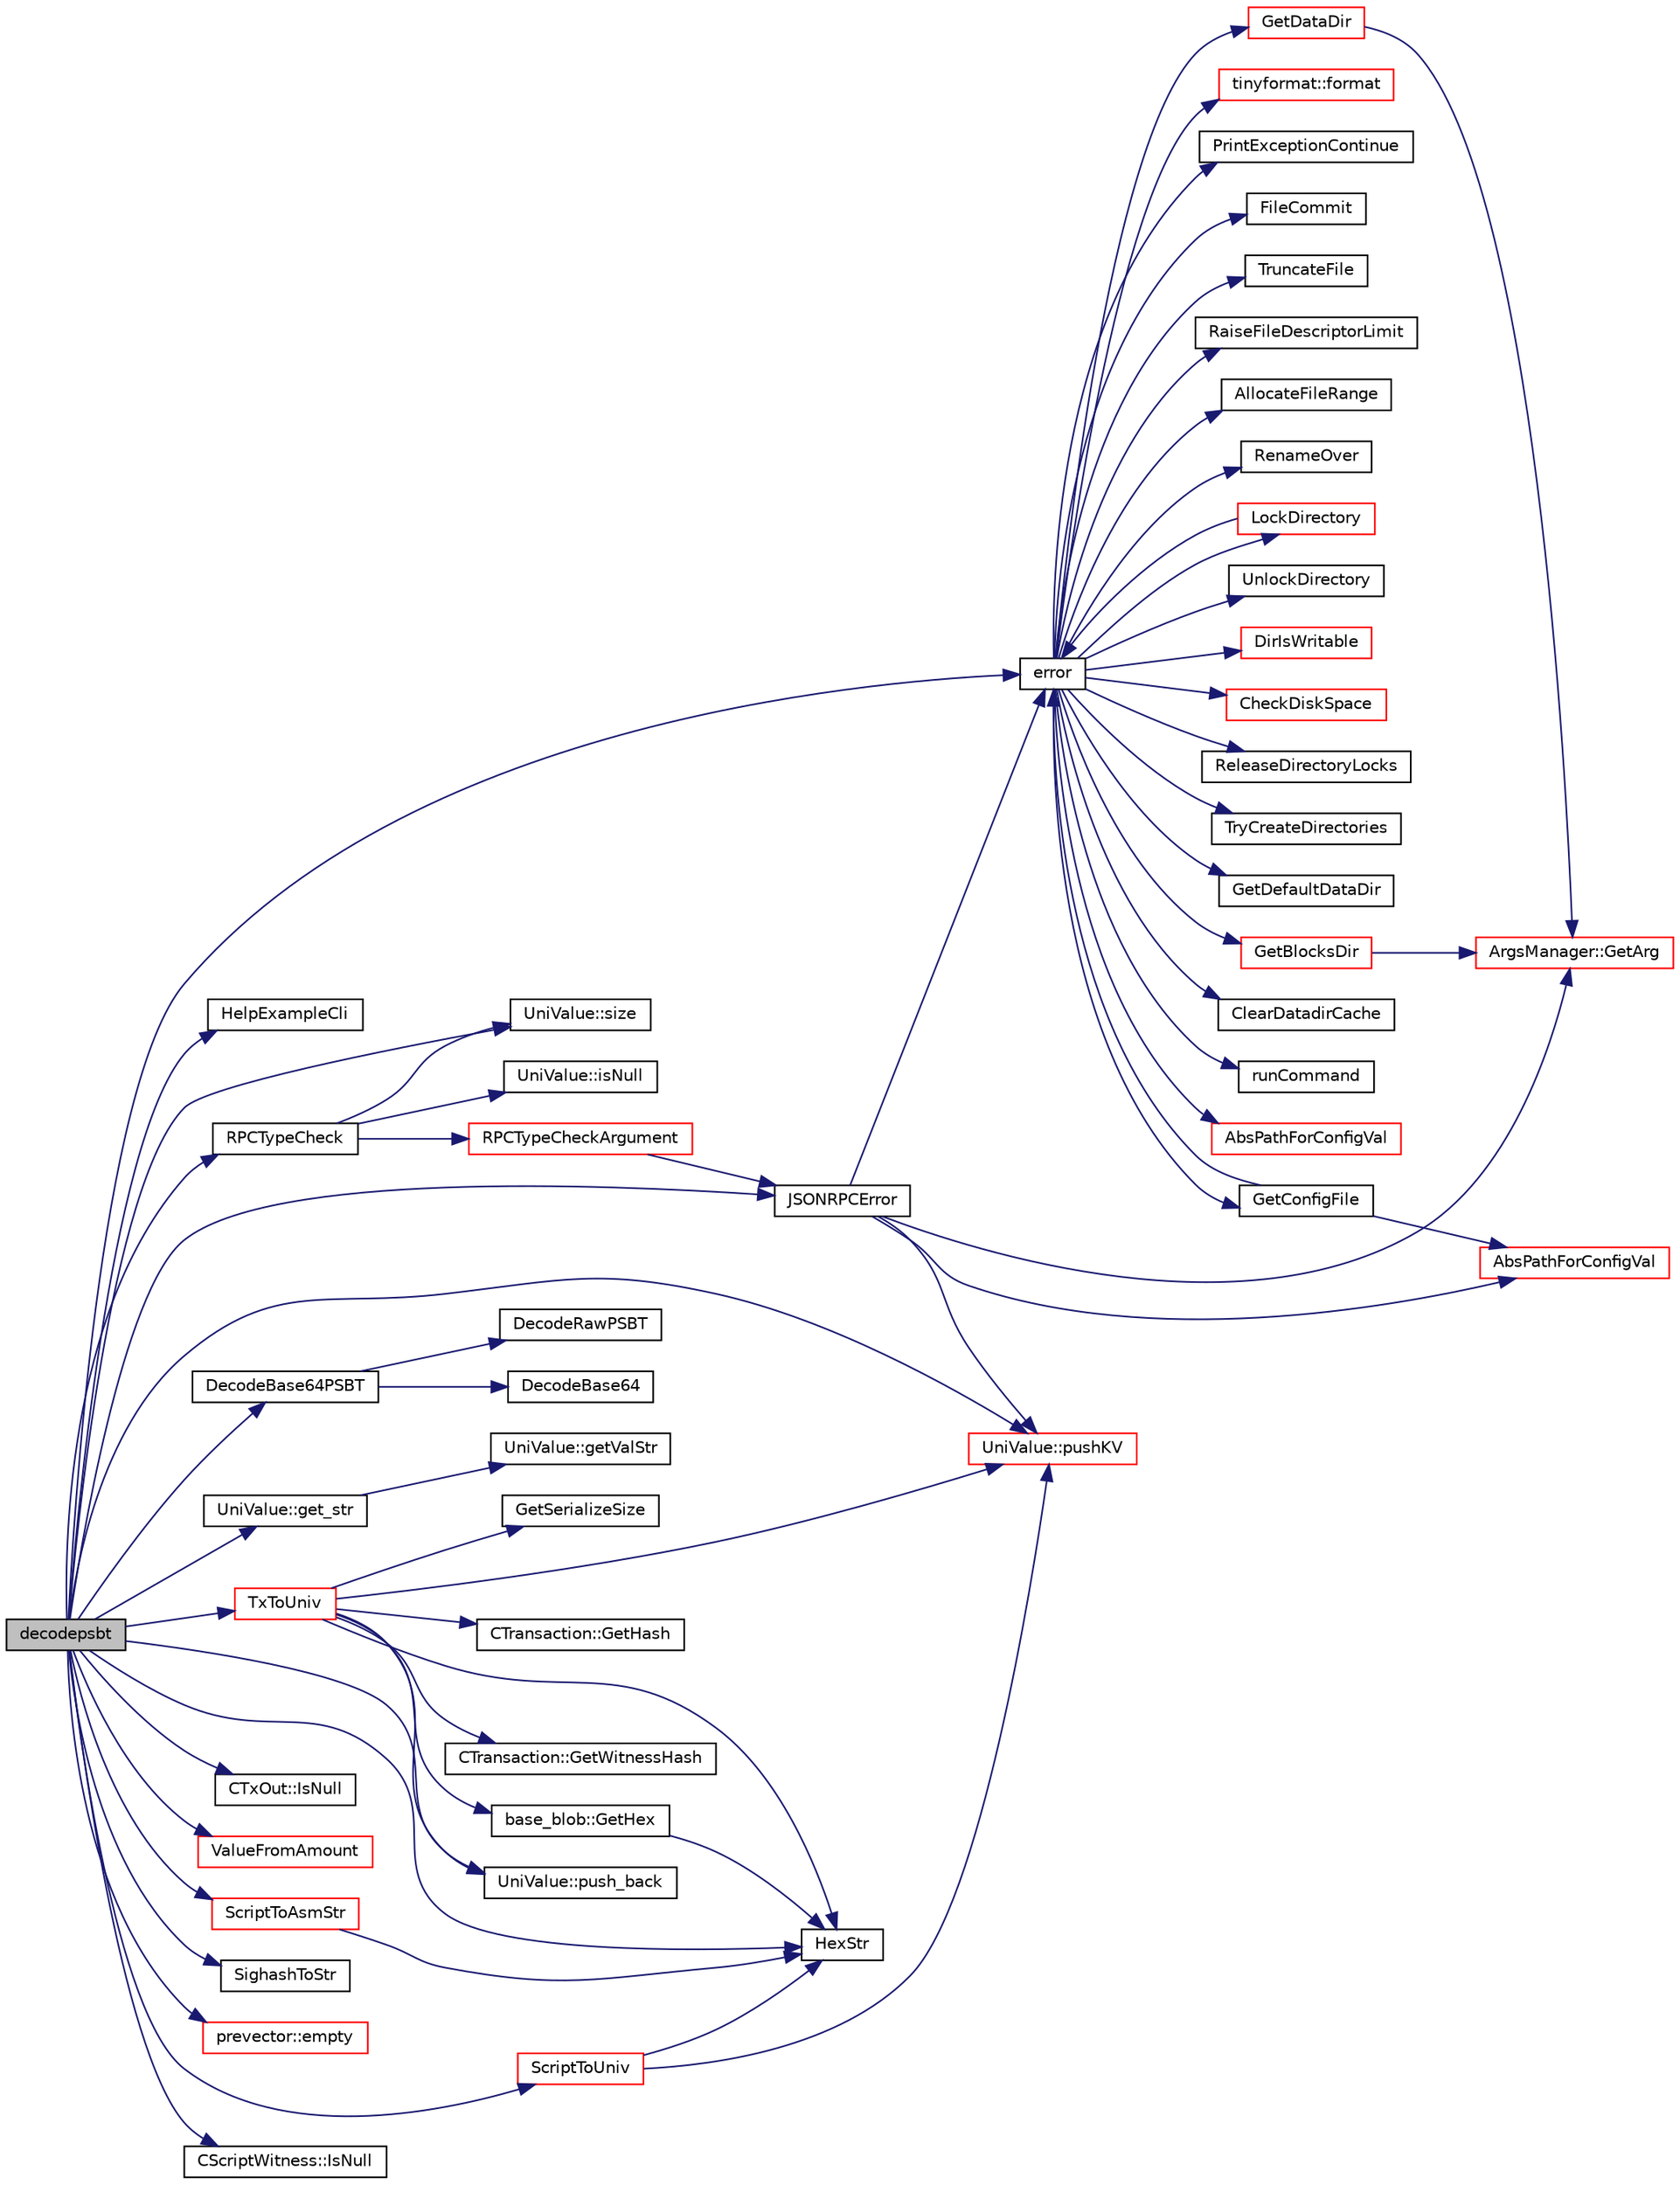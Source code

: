digraph "decodepsbt"
{
  edge [fontname="Helvetica",fontsize="10",labelfontname="Helvetica",labelfontsize="10"];
  node [fontname="Helvetica",fontsize="10",shape=record];
  rankdir="LR";
  Node1 [label="decodepsbt",height=0.2,width=0.4,color="black", fillcolor="grey75", style="filled", fontcolor="black"];
  Node1 -> Node2 [color="midnightblue",fontsize="10",style="solid",fontname="Helvetica"];
  Node2 [label="UniValue::size",height=0.2,width=0.4,color="black", fillcolor="white", style="filled",URL="$class_uni_value.html#a61ee4ef0fa78da6d936dddf408a51a13"];
  Node1 -> Node3 [color="midnightblue",fontsize="10",style="solid",fontname="Helvetica"];
  Node3 [label="HelpExampleCli",height=0.2,width=0.4,color="black", fillcolor="white", style="filled",URL="$server_8cpp.html#a26bafe3d526ee8cbc84b3c0b0dc3a43b"];
  Node1 -> Node4 [color="midnightblue",fontsize="10",style="solid",fontname="Helvetica"];
  Node4 [label="RPCTypeCheck",height=0.2,width=0.4,color="black", fillcolor="white", style="filled",URL="$server_8cpp.html#a1d3e3ccc5d3ba3ee1314be41a2039e0f",tooltip="Type-check arguments; throws JSONRPCError if wrong type given. "];
  Node4 -> Node2 [color="midnightblue",fontsize="10",style="solid",fontname="Helvetica"];
  Node4 -> Node5 [color="midnightblue",fontsize="10",style="solid",fontname="Helvetica"];
  Node5 [label="UniValue::isNull",height=0.2,width=0.4,color="black", fillcolor="white", style="filled",URL="$class_uni_value.html#a70c4bfad8015106cc480042462f413c1"];
  Node4 -> Node6 [color="midnightblue",fontsize="10",style="solid",fontname="Helvetica"];
  Node6 [label="RPCTypeCheckArgument",height=0.2,width=0.4,color="red", fillcolor="white", style="filled",URL="$server_8cpp.html#a34ca526f05cc7f2281e634a5be48c121",tooltip="Type-check one argument; throws JSONRPCError if wrong type given. "];
  Node6 -> Node7 [color="midnightblue",fontsize="10",style="solid",fontname="Helvetica"];
  Node7 [label="JSONRPCError",height=0.2,width=0.4,color="black", fillcolor="white", style="filled",URL="$rpc_2protocol_8cpp.html#a40b75d3d265c4a2e1d5fe3e129743884"];
  Node7 -> Node8 [color="midnightblue",fontsize="10",style="solid",fontname="Helvetica"];
  Node8 [label="error",height=0.2,width=0.4,color="black", fillcolor="white", style="filled",URL="$system_8h.html#a0605c886f88f190fa6a51ae07ca7558a"];
  Node8 -> Node9 [color="midnightblue",fontsize="10",style="solid",fontname="Helvetica"];
  Node9 [label="tinyformat::format",height=0.2,width=0.4,color="red", fillcolor="white", style="filled",URL="$namespacetinyformat.html#ad784060b98bfd4f1b3089fbb7686a676",tooltip="Format list of arguments to the stream according to given format string. "];
  Node8 -> Node10 [color="midnightblue",fontsize="10",style="solid",fontname="Helvetica"];
  Node10 [label="PrintExceptionContinue",height=0.2,width=0.4,color="black", fillcolor="white", style="filled",URL="$system_8h.html#aaada8c5faa502eb0c33fc01294955db8"];
  Node8 -> Node11 [color="midnightblue",fontsize="10",style="solid",fontname="Helvetica"];
  Node11 [label="FileCommit",height=0.2,width=0.4,color="black", fillcolor="white", style="filled",URL="$system_8h.html#aedd7d9ab25c6cfb8c81a4aaa917b104e"];
  Node8 -> Node12 [color="midnightblue",fontsize="10",style="solid",fontname="Helvetica"];
  Node12 [label="TruncateFile",height=0.2,width=0.4,color="black", fillcolor="white", style="filled",URL="$system_8h.html#acb8d6b822bc1bfa609bf43bbac1a0d44"];
  Node8 -> Node13 [color="midnightblue",fontsize="10",style="solid",fontname="Helvetica"];
  Node13 [label="RaiseFileDescriptorLimit",height=0.2,width=0.4,color="black", fillcolor="white", style="filled",URL="$system_8h.html#a756a5c49a4bb607d16d9842f8f3ede4f",tooltip="this function tries to raise the file descriptor limit to the requested number. "];
  Node8 -> Node14 [color="midnightblue",fontsize="10",style="solid",fontname="Helvetica"];
  Node14 [label="AllocateFileRange",height=0.2,width=0.4,color="black", fillcolor="white", style="filled",URL="$system_8h.html#a91c763bffc49cf7ed8d45cc44870e55c",tooltip="this function tries to make a particular range of a file allocated (corresponding to disk space) it i..."];
  Node8 -> Node15 [color="midnightblue",fontsize="10",style="solid",fontname="Helvetica"];
  Node15 [label="RenameOver",height=0.2,width=0.4,color="black", fillcolor="white", style="filled",URL="$system_8h.html#a579657da2b55b131ecd453bf1b0d2314"];
  Node8 -> Node16 [color="midnightblue",fontsize="10",style="solid",fontname="Helvetica"];
  Node16 [label="LockDirectory",height=0.2,width=0.4,color="red", fillcolor="white", style="filled",URL="$system_8h.html#a9f16e26cc90b17ed75fcbbe7ce75e7c3"];
  Node16 -> Node8 [color="midnightblue",fontsize="10",style="solid",fontname="Helvetica"];
  Node8 -> Node17 [color="midnightblue",fontsize="10",style="solid",fontname="Helvetica"];
  Node17 [label="UnlockDirectory",height=0.2,width=0.4,color="black", fillcolor="white", style="filled",URL="$system_8h.html#a3e9e4ea96c8d168ad5b7d1428780418b"];
  Node8 -> Node18 [color="midnightblue",fontsize="10",style="solid",fontname="Helvetica"];
  Node18 [label="DirIsWritable",height=0.2,width=0.4,color="red", fillcolor="white", style="filled",URL="$system_8h.html#a4d79c90e36d7957a773336ec3d55a842"];
  Node8 -> Node19 [color="midnightblue",fontsize="10",style="solid",fontname="Helvetica"];
  Node19 [label="CheckDiskSpace",height=0.2,width=0.4,color="red", fillcolor="white", style="filled",URL="$system_8h.html#ad3146bd0d098c155f18c731c29814ae9"];
  Node8 -> Node20 [color="midnightblue",fontsize="10",style="solid",fontname="Helvetica"];
  Node20 [label="ReleaseDirectoryLocks",height=0.2,width=0.4,color="black", fillcolor="white", style="filled",URL="$system_8h.html#a851fa89def443bac9d04ddb908cb91bb",tooltip="Release all directory locks. "];
  Node8 -> Node21 [color="midnightblue",fontsize="10",style="solid",fontname="Helvetica"];
  Node21 [label="TryCreateDirectories",height=0.2,width=0.4,color="black", fillcolor="white", style="filled",URL="$system_8h.html#a9042a919d837da9d97311a0c460c597c",tooltip="Ignores exceptions thrown by Boost&#39;s create_directories if the requested directory exists..."];
  Node8 -> Node22 [color="midnightblue",fontsize="10",style="solid",fontname="Helvetica"];
  Node22 [label="GetDefaultDataDir",height=0.2,width=0.4,color="black", fillcolor="white", style="filled",URL="$system_8h.html#a15cb85964fe08c264605537f44570d3c"];
  Node8 -> Node23 [color="midnightblue",fontsize="10",style="solid",fontname="Helvetica"];
  Node23 [label="GetBlocksDir",height=0.2,width=0.4,color="red", fillcolor="white", style="filled",URL="$system_8h.html#ad04024054d5b0cafa53288c7207de4cb"];
  Node23 -> Node24 [color="midnightblue",fontsize="10",style="solid",fontname="Helvetica"];
  Node24 [label="ArgsManager::GetArg",height=0.2,width=0.4,color="red", fillcolor="white", style="filled",URL="$class_args_manager.html#a565c101a8d753ca2d71c7069a9d411c1",tooltip="Return string argument or default value. "];
  Node8 -> Node25 [color="midnightblue",fontsize="10",style="solid",fontname="Helvetica"];
  Node25 [label="GetDataDir",height=0.2,width=0.4,color="red", fillcolor="white", style="filled",URL="$system_8h.html#abb63dfb710832aefb746933af05198d4"];
  Node25 -> Node24 [color="midnightblue",fontsize="10",style="solid",fontname="Helvetica"];
  Node8 -> Node26 [color="midnightblue",fontsize="10",style="solid",fontname="Helvetica"];
  Node26 [label="ClearDatadirCache",height=0.2,width=0.4,color="black", fillcolor="white", style="filled",URL="$system_8h.html#abfb50dfe077aced7591f2aba601f605d"];
  Node8 -> Node27 [color="midnightblue",fontsize="10",style="solid",fontname="Helvetica"];
  Node27 [label="GetConfigFile",height=0.2,width=0.4,color="black", fillcolor="white", style="filled",URL="$system_8h.html#aa634f312705d4811dfa2a5392bddf6cf"];
  Node27 -> Node28 [color="midnightblue",fontsize="10",style="solid",fontname="Helvetica"];
  Node28 [label="AbsPathForConfigVal",height=0.2,width=0.4,color="red", fillcolor="white", style="filled",URL="$system_8cpp.html#a162859252c5665f520a6d4bce967947c",tooltip="Most paths passed as configuration arguments are treated as relative to the datadir if they are not a..."];
  Node27 -> Node8 [color="midnightblue",fontsize="10",style="solid",fontname="Helvetica"];
  Node8 -> Node29 [color="midnightblue",fontsize="10",style="solid",fontname="Helvetica"];
  Node29 [label="runCommand",height=0.2,width=0.4,color="black", fillcolor="white", style="filled",URL="$system_8h.html#aa803aa631ab8b4bd79fa9d7b2172bf9a"];
  Node8 -> Node30 [color="midnightblue",fontsize="10",style="solid",fontname="Helvetica"];
  Node30 [label="AbsPathForConfigVal",height=0.2,width=0.4,color="red", fillcolor="white", style="filled",URL="$system_8h.html#a95a1d5584353ab05e85da8b0e8844c95",tooltip="Most paths passed as configuration arguments are treated as relative to the datadir if they are not a..."];
  Node7 -> Node31 [color="midnightblue",fontsize="10",style="solid",fontname="Helvetica"];
  Node31 [label="UniValue::pushKV",height=0.2,width=0.4,color="red", fillcolor="white", style="filled",URL="$class_uni_value.html#abab649c2dbd593233de6364254456026"];
  Node7 -> Node24 [color="midnightblue",fontsize="10",style="solid",fontname="Helvetica"];
  Node7 -> Node28 [color="midnightblue",fontsize="10",style="solid",fontname="Helvetica"];
  Node1 -> Node8 [color="midnightblue",fontsize="10",style="solid",fontname="Helvetica"];
  Node1 -> Node32 [color="midnightblue",fontsize="10",style="solid",fontname="Helvetica"];
  Node32 [label="DecodeBase64PSBT",height=0.2,width=0.4,color="black", fillcolor="white", style="filled",URL="$core__io_8h.html#a5d7c2f33c7c5aa9c8f0b6f9eb83f027b",tooltip="Decode a base64ed PSBT into a PartiallySignedTransaction. "];
  Node32 -> Node33 [color="midnightblue",fontsize="10",style="solid",fontname="Helvetica"];
  Node33 [label="DecodeBase64",height=0.2,width=0.4,color="black", fillcolor="white", style="filled",URL="$strencodings_8cpp.html#a1dc96b8072a362bb90dbd432b0d775f9"];
  Node32 -> Node34 [color="midnightblue",fontsize="10",style="solid",fontname="Helvetica"];
  Node34 [label="DecodeRawPSBT",height=0.2,width=0.4,color="black", fillcolor="white", style="filled",URL="$core__read_8cpp.html#a1529058f62b0f0ccf0e76c885f0552d8",tooltip="Decode a raw (binary blob) PSBT into a PartiallySignedTransaction. "];
  Node1 -> Node35 [color="midnightblue",fontsize="10",style="solid",fontname="Helvetica"];
  Node35 [label="UniValue::get_str",height=0.2,width=0.4,color="black", fillcolor="white", style="filled",URL="$class_uni_value.html#a9f69bbd4ccf8d083934cbb510c039cef"];
  Node35 -> Node36 [color="midnightblue",fontsize="10",style="solid",fontname="Helvetica"];
  Node36 [label="UniValue::getValStr",height=0.2,width=0.4,color="black", fillcolor="white", style="filled",URL="$class_uni_value.html#ae8e17c2a90b668d0771a0523d70cd70d"];
  Node1 -> Node7 [color="midnightblue",fontsize="10",style="solid",fontname="Helvetica"];
  Node1 -> Node37 [color="midnightblue",fontsize="10",style="solid",fontname="Helvetica"];
  Node37 [label="TxToUniv",height=0.2,width=0.4,color="red", fillcolor="white", style="filled",URL="$core__io_8h.html#a96af8e1e5f4236f7e0a1a757c3fc8c4c"];
  Node37 -> Node31 [color="midnightblue",fontsize="10",style="solid",fontname="Helvetica"];
  Node37 -> Node38 [color="midnightblue",fontsize="10",style="solid",fontname="Helvetica"];
  Node38 [label="CTransaction::GetHash",height=0.2,width=0.4,color="black", fillcolor="white", style="filled",URL="$class_c_transaction.html#afb3b0e4dc81349259ba6526a34e88990"];
  Node37 -> Node39 [color="midnightblue",fontsize="10",style="solid",fontname="Helvetica"];
  Node39 [label="base_blob::GetHex",height=0.2,width=0.4,color="black", fillcolor="white", style="filled",URL="$classbase__blob.html#a9541747b1f91f9469ac0aff90665bd32"];
  Node39 -> Node40 [color="midnightblue",fontsize="10",style="solid",fontname="Helvetica"];
  Node40 [label="HexStr",height=0.2,width=0.4,color="black", fillcolor="white", style="filled",URL="$strencodings_8h.html#af003e10d5d34c3271ca57ec79059a5ae"];
  Node37 -> Node41 [color="midnightblue",fontsize="10",style="solid",fontname="Helvetica"];
  Node41 [label="CTransaction::GetWitnessHash",height=0.2,width=0.4,color="black", fillcolor="white", style="filled",URL="$class_c_transaction.html#a194d98bf4da4f2ac528feb4515e0b7a3"];
  Node37 -> Node42 [color="midnightblue",fontsize="10",style="solid",fontname="Helvetica"];
  Node42 [label="GetSerializeSize",height=0.2,width=0.4,color="black", fillcolor="white", style="filled",URL="$serialize_8h.html#adb5a4516b4946127a59c79d21efd61ca"];
  Node37 -> Node40 [color="midnightblue",fontsize="10",style="solid",fontname="Helvetica"];
  Node37 -> Node43 [color="midnightblue",fontsize="10",style="solid",fontname="Helvetica"];
  Node43 [label="UniValue::push_back",height=0.2,width=0.4,color="black", fillcolor="white", style="filled",URL="$class_uni_value.html#a944cd1b59b040cd24c9f46b55a68d49a"];
  Node1 -> Node31 [color="midnightblue",fontsize="10",style="solid",fontname="Helvetica"];
  Node1 -> Node40 [color="midnightblue",fontsize="10",style="solid",fontname="Helvetica"];
  Node1 -> Node44 [color="midnightblue",fontsize="10",style="solid",fontname="Helvetica"];
  Node44 [label="CTxOut::IsNull",height=0.2,width=0.4,color="black", fillcolor="white", style="filled",URL="$class_c_tx_out.html#aeaa6b16e0c4caee54196cf8eb0f127f3"];
  Node1 -> Node45 [color="midnightblue",fontsize="10",style="solid",fontname="Helvetica"];
  Node45 [label="ValueFromAmount",height=0.2,width=0.4,color="red", fillcolor="white", style="filled",URL="$core__io_8h.html#a513e384f1d458abddd1bf9be05125947"];
  Node1 -> Node46 [color="midnightblue",fontsize="10",style="solid",fontname="Helvetica"];
  Node46 [label="ScriptToUniv",height=0.2,width=0.4,color="red", fillcolor="white", style="filled",URL="$core__io_8h.html#a0008f40d9c179d229ead567d0d356023"];
  Node46 -> Node31 [color="midnightblue",fontsize="10",style="solid",fontname="Helvetica"];
  Node46 -> Node40 [color="midnightblue",fontsize="10",style="solid",fontname="Helvetica"];
  Node1 -> Node47 [color="midnightblue",fontsize="10",style="solid",fontname="Helvetica"];
  Node47 [label="SighashToStr",height=0.2,width=0.4,color="black", fillcolor="white", style="filled",URL="$core__io_8h.html#a17c818de6e4c81b67bae4c49491a8df6"];
  Node1 -> Node48 [color="midnightblue",fontsize="10",style="solid",fontname="Helvetica"];
  Node48 [label="prevector::empty",height=0.2,width=0.4,color="red", fillcolor="white", style="filled",URL="$classprevector.html#a2d6273a734a3e3e4596457a64ff169a5"];
  Node1 -> Node43 [color="midnightblue",fontsize="10",style="solid",fontname="Helvetica"];
  Node1 -> Node49 [color="midnightblue",fontsize="10",style="solid",fontname="Helvetica"];
  Node49 [label="ScriptToAsmStr",height=0.2,width=0.4,color="red", fillcolor="white", style="filled",URL="$core__io_8h.html#a9236ffa581211a68db7f7447faa6c27c",tooltip="Create the assembly string representation of a CScript object. "];
  Node49 -> Node40 [color="midnightblue",fontsize="10",style="solid",fontname="Helvetica"];
  Node1 -> Node50 [color="midnightblue",fontsize="10",style="solid",fontname="Helvetica"];
  Node50 [label="CScriptWitness::IsNull",height=0.2,width=0.4,color="black", fillcolor="white", style="filled",URL="$struct_c_script_witness.html#a6b98b34341614c288d8632b895cdb252"];
}
